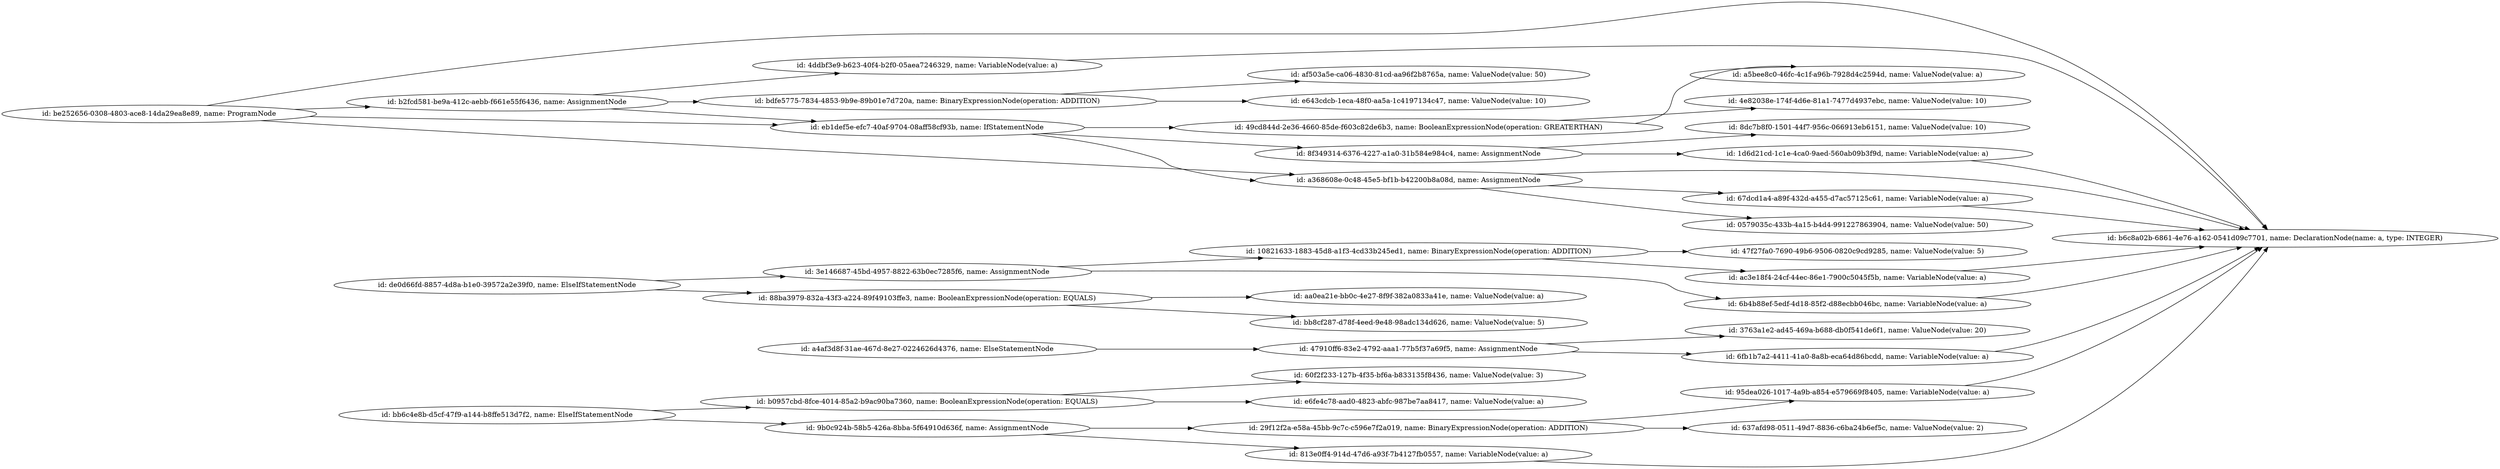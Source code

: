 digraph g {
	rankdir=LR
		"id: eb1def5e-efc7-40af-9704-08aff58cf93b, name: IfStatementNode" -> "id: 49cd844d-2e36-4660-85de-f603c82de6b3, name: BooleanExpressionNode(operation: GREATERTHAN)"
		"id: eb1def5e-efc7-40af-9704-08aff58cf93b, name: IfStatementNode" -> "id: 8f349314-6376-4227-a1a0-31b584e984c4, name: AssignmentNode"
		"id: eb1def5e-efc7-40af-9704-08aff58cf93b, name: IfStatementNode" -> "id: a368608e-0c48-45e5-bf1b-b42200b8a08d, name: AssignmentNode"
		"id: 10821633-1883-45d8-a1f3-4cd33b245ed1, name: BinaryExpressionNode(operation: ADDITION)" -> "id: ac3e18f4-24cf-44ec-86e1-7900c5045f5b, name: VariableNode(value: a)"
		"id: 10821633-1883-45d8-a1f3-4cd33b245ed1, name: BinaryExpressionNode(operation: ADDITION)" -> "id: 47f27fa0-7690-49b6-9506-0820c9cd9285, name: ValueNode(value: 5)"
		"id: 3e146687-45bd-4957-8822-63b0ec7285f6, name: AssignmentNode" -> "id: 10821633-1883-45d8-a1f3-4cd33b245ed1, name: BinaryExpressionNode(operation: ADDITION)"
		"id: 3e146687-45bd-4957-8822-63b0ec7285f6, name: AssignmentNode" -> "id: 6b4b88ef-5edf-4d18-85f2-d88ecbb046bc, name: VariableNode(value: a)"
		"id: ac3e18f4-24cf-44ec-86e1-7900c5045f5b, name: VariableNode(value: a)" -> "id: b6c8a02b-6861-4e76-a162-0541d09c7701, name: DeclarationNode(name: a, type: INTEGER)"
		"id: 8f349314-6376-4227-a1a0-31b584e984c4, name: AssignmentNode" -> "id: 1d6d21cd-1c1e-4ca0-9aed-560ab09b3f9d, name: VariableNode(value: a)"
		"id: 8f349314-6376-4227-a1a0-31b584e984c4, name: AssignmentNode" -> "id: 8dc7b8f0-1501-44f7-956c-066913eb6151, name: ValueNode(value: 10)"
		"id: b0957cbd-8fce-4014-85a2-b9ac90ba7360, name: BooleanExpressionNode(operation: EQUALS)" -> "id: 60f2f233-127b-4f35-bf6a-b833135f8436, name: ValueNode(value: 3)"
		"id: b0957cbd-8fce-4014-85a2-b9ac90ba7360, name: BooleanExpressionNode(operation: EQUALS)" -> "id: e6fe4c78-aad0-4823-abfc-987be7aa8417, name: ValueNode(value: a)"
		"id: 4ddbf3e9-b623-40f4-b2f0-05aea7246329, name: VariableNode(value: a)" -> "id: b6c8a02b-6861-4e76-a162-0541d09c7701, name: DeclarationNode(name: a, type: INTEGER)"
		"id: 6fb1b7a2-4411-41a0-8a8b-eca64d86bcdd, name: VariableNode(value: a)" -> "id: b6c8a02b-6861-4e76-a162-0541d09c7701, name: DeclarationNode(name: a, type: INTEGER)"
		"id: 29f12f2a-e58a-45bb-9c7c-c596e7f2a019, name: BinaryExpressionNode(operation: ADDITION)" -> "id: 637afd98-0511-49d7-8836-c6ba24b6ef5c, name: ValueNode(value: 2)"
		"id: 29f12f2a-e58a-45bb-9c7c-c596e7f2a019, name: BinaryExpressionNode(operation: ADDITION)" -> "id: 95dea026-1017-4a9b-a854-e579669f8405, name: VariableNode(value: a)"
		"id: 49cd844d-2e36-4660-85de-f603c82de6b3, name: BooleanExpressionNode(operation: GREATERTHAN)" -> "id: 4e82038e-174f-4d6e-81a1-7477d4937ebc, name: ValueNode(value: 10)"
		"id: 49cd844d-2e36-4660-85de-f603c82de6b3, name: BooleanExpressionNode(operation: GREATERTHAN)" -> "id: a5bee8c0-46fc-4c1f-a96b-7928d4c2594d, name: ValueNode(value: a)"
		"id: de0d66fd-8857-4d8a-b1e0-39572a2e39f0, name: ElseIfStatementNode" -> "id: 3e146687-45bd-4957-8822-63b0ec7285f6, name: AssignmentNode"
		"id: de0d66fd-8857-4d8a-b1e0-39572a2e39f0, name: ElseIfStatementNode" -> "id: 88ba3979-832a-43f3-a224-89f49103ffe3, name: BooleanExpressionNode(operation: EQUALS)"
		"id: 6b4b88ef-5edf-4d18-85f2-d88ecbb046bc, name: VariableNode(value: a)" -> "id: b6c8a02b-6861-4e76-a162-0541d09c7701, name: DeclarationNode(name: a, type: INTEGER)"
		"id: be252656-0308-4803-ace8-14da29ea8e89, name: ProgramNode" -> "id: eb1def5e-efc7-40af-9704-08aff58cf93b, name: IfStatementNode"
		"id: be252656-0308-4803-ace8-14da29ea8e89, name: ProgramNode" -> "id: b2fcd581-be9a-412c-aebb-f661e55f6436, name: AssignmentNode"
		"id: be252656-0308-4803-ace8-14da29ea8e89, name: ProgramNode" -> "id: b6c8a02b-6861-4e76-a162-0541d09c7701, name: DeclarationNode(name: a, type: INTEGER)"
		"id: be252656-0308-4803-ace8-14da29ea8e89, name: ProgramNode" -> "id: a368608e-0c48-45e5-bf1b-b42200b8a08d, name: AssignmentNode"
		"id: 1d6d21cd-1c1e-4ca0-9aed-560ab09b3f9d, name: VariableNode(value: a)" -> "id: b6c8a02b-6861-4e76-a162-0541d09c7701, name: DeclarationNode(name: a, type: INTEGER)"
		"id: b2fcd581-be9a-412c-aebb-f661e55f6436, name: AssignmentNode" -> "id: eb1def5e-efc7-40af-9704-08aff58cf93b, name: IfStatementNode"
		"id: b2fcd581-be9a-412c-aebb-f661e55f6436, name: AssignmentNode" -> "id: 4ddbf3e9-b623-40f4-b2f0-05aea7246329, name: VariableNode(value: a)"
		"id: b2fcd581-be9a-412c-aebb-f661e55f6436, name: AssignmentNode" -> "id: bdfe5775-7834-4853-9b9e-89b01e7d720a, name: BinaryExpressionNode(operation: ADDITION)"
		"id: 47910ff6-83e2-4792-aaa1-77b5f37a69f5, name: AssignmentNode" -> "id: 6fb1b7a2-4411-41a0-8a8b-eca64d86bcdd, name: VariableNode(value: a)"
		"id: 47910ff6-83e2-4792-aaa1-77b5f37a69f5, name: AssignmentNode" -> "id: 3763a1e2-ad45-469a-b688-db0f541de6f1, name: ValueNode(value: 20)"
		"id: 88ba3979-832a-43f3-a224-89f49103ffe3, name: BooleanExpressionNode(operation: EQUALS)" -> "id: aa0ea21e-bb0c-4e27-8f9f-382a0833a41e, name: ValueNode(value: a)"
		"id: 88ba3979-832a-43f3-a224-89f49103ffe3, name: BooleanExpressionNode(operation: EQUALS)" -> "id: bb8cf287-d78f-4eed-9e48-98adc134d626, name: ValueNode(value: 5)"
		"id: bb6c4e8b-d5cf-47f9-a144-b8ffe513d7f2, name: ElseIfStatementNode" -> "id: b0957cbd-8fce-4014-85a2-b9ac90ba7360, name: BooleanExpressionNode(operation: EQUALS)"
		"id: bb6c4e8b-d5cf-47f9-a144-b8ffe513d7f2, name: ElseIfStatementNode" -> "id: 9b0c924b-58b5-426a-8bba-5f64910d636f, name: AssignmentNode"
		"id: 67dcd1a4-a89f-432d-a455-d7ac57125c61, name: VariableNode(value: a)" -> "id: b6c8a02b-6861-4e76-a162-0541d09c7701, name: DeclarationNode(name: a, type: INTEGER)"
		"id: 9b0c924b-58b5-426a-8bba-5f64910d636f, name: AssignmentNode" -> "id: 813e0ff4-914d-47d6-a93f-7b4127fb0557, name: VariableNode(value: a)"
		"id: 9b0c924b-58b5-426a-8bba-5f64910d636f, name: AssignmentNode" -> "id: 29f12f2a-e58a-45bb-9c7c-c596e7f2a019, name: BinaryExpressionNode(operation: ADDITION)"
		"id: bdfe5775-7834-4853-9b9e-89b01e7d720a, name: BinaryExpressionNode(operation: ADDITION)" -> "id: af503a5e-ca06-4830-81cd-aa96f2b8765a, name: ValueNode(value: 50)"
		"id: bdfe5775-7834-4853-9b9e-89b01e7d720a, name: BinaryExpressionNode(operation: ADDITION)" -> "id: e643cdcb-1eca-48f0-aa5a-1c4197134c47, name: ValueNode(value: 10)"
		"id: a4af3d8f-31ae-467d-8e27-0224626d4376, name: ElseStatementNode" -> "id: 47910ff6-83e2-4792-aaa1-77b5f37a69f5, name: AssignmentNode"
		"id: a368608e-0c48-45e5-bf1b-b42200b8a08d, name: AssignmentNode" -> "id: 0579035c-433b-4a15-b4d4-991227863904, name: ValueNode(value: 50)"
		"id: a368608e-0c48-45e5-bf1b-b42200b8a08d, name: AssignmentNode" -> "id: b6c8a02b-6861-4e76-a162-0541d09c7701, name: DeclarationNode(name: a, type: INTEGER)"
		"id: a368608e-0c48-45e5-bf1b-b42200b8a08d, name: AssignmentNode" -> "id: 67dcd1a4-a89f-432d-a455-d7ac57125c61, name: VariableNode(value: a)"
		"id: 813e0ff4-914d-47d6-a93f-7b4127fb0557, name: VariableNode(value: a)" -> "id: b6c8a02b-6861-4e76-a162-0541d09c7701, name: DeclarationNode(name: a, type: INTEGER)"
		"id: 95dea026-1017-4a9b-a854-e579669f8405, name: VariableNode(value: a)" -> "id: b6c8a02b-6861-4e76-a162-0541d09c7701, name: DeclarationNode(name: a, type: INTEGER)"
}